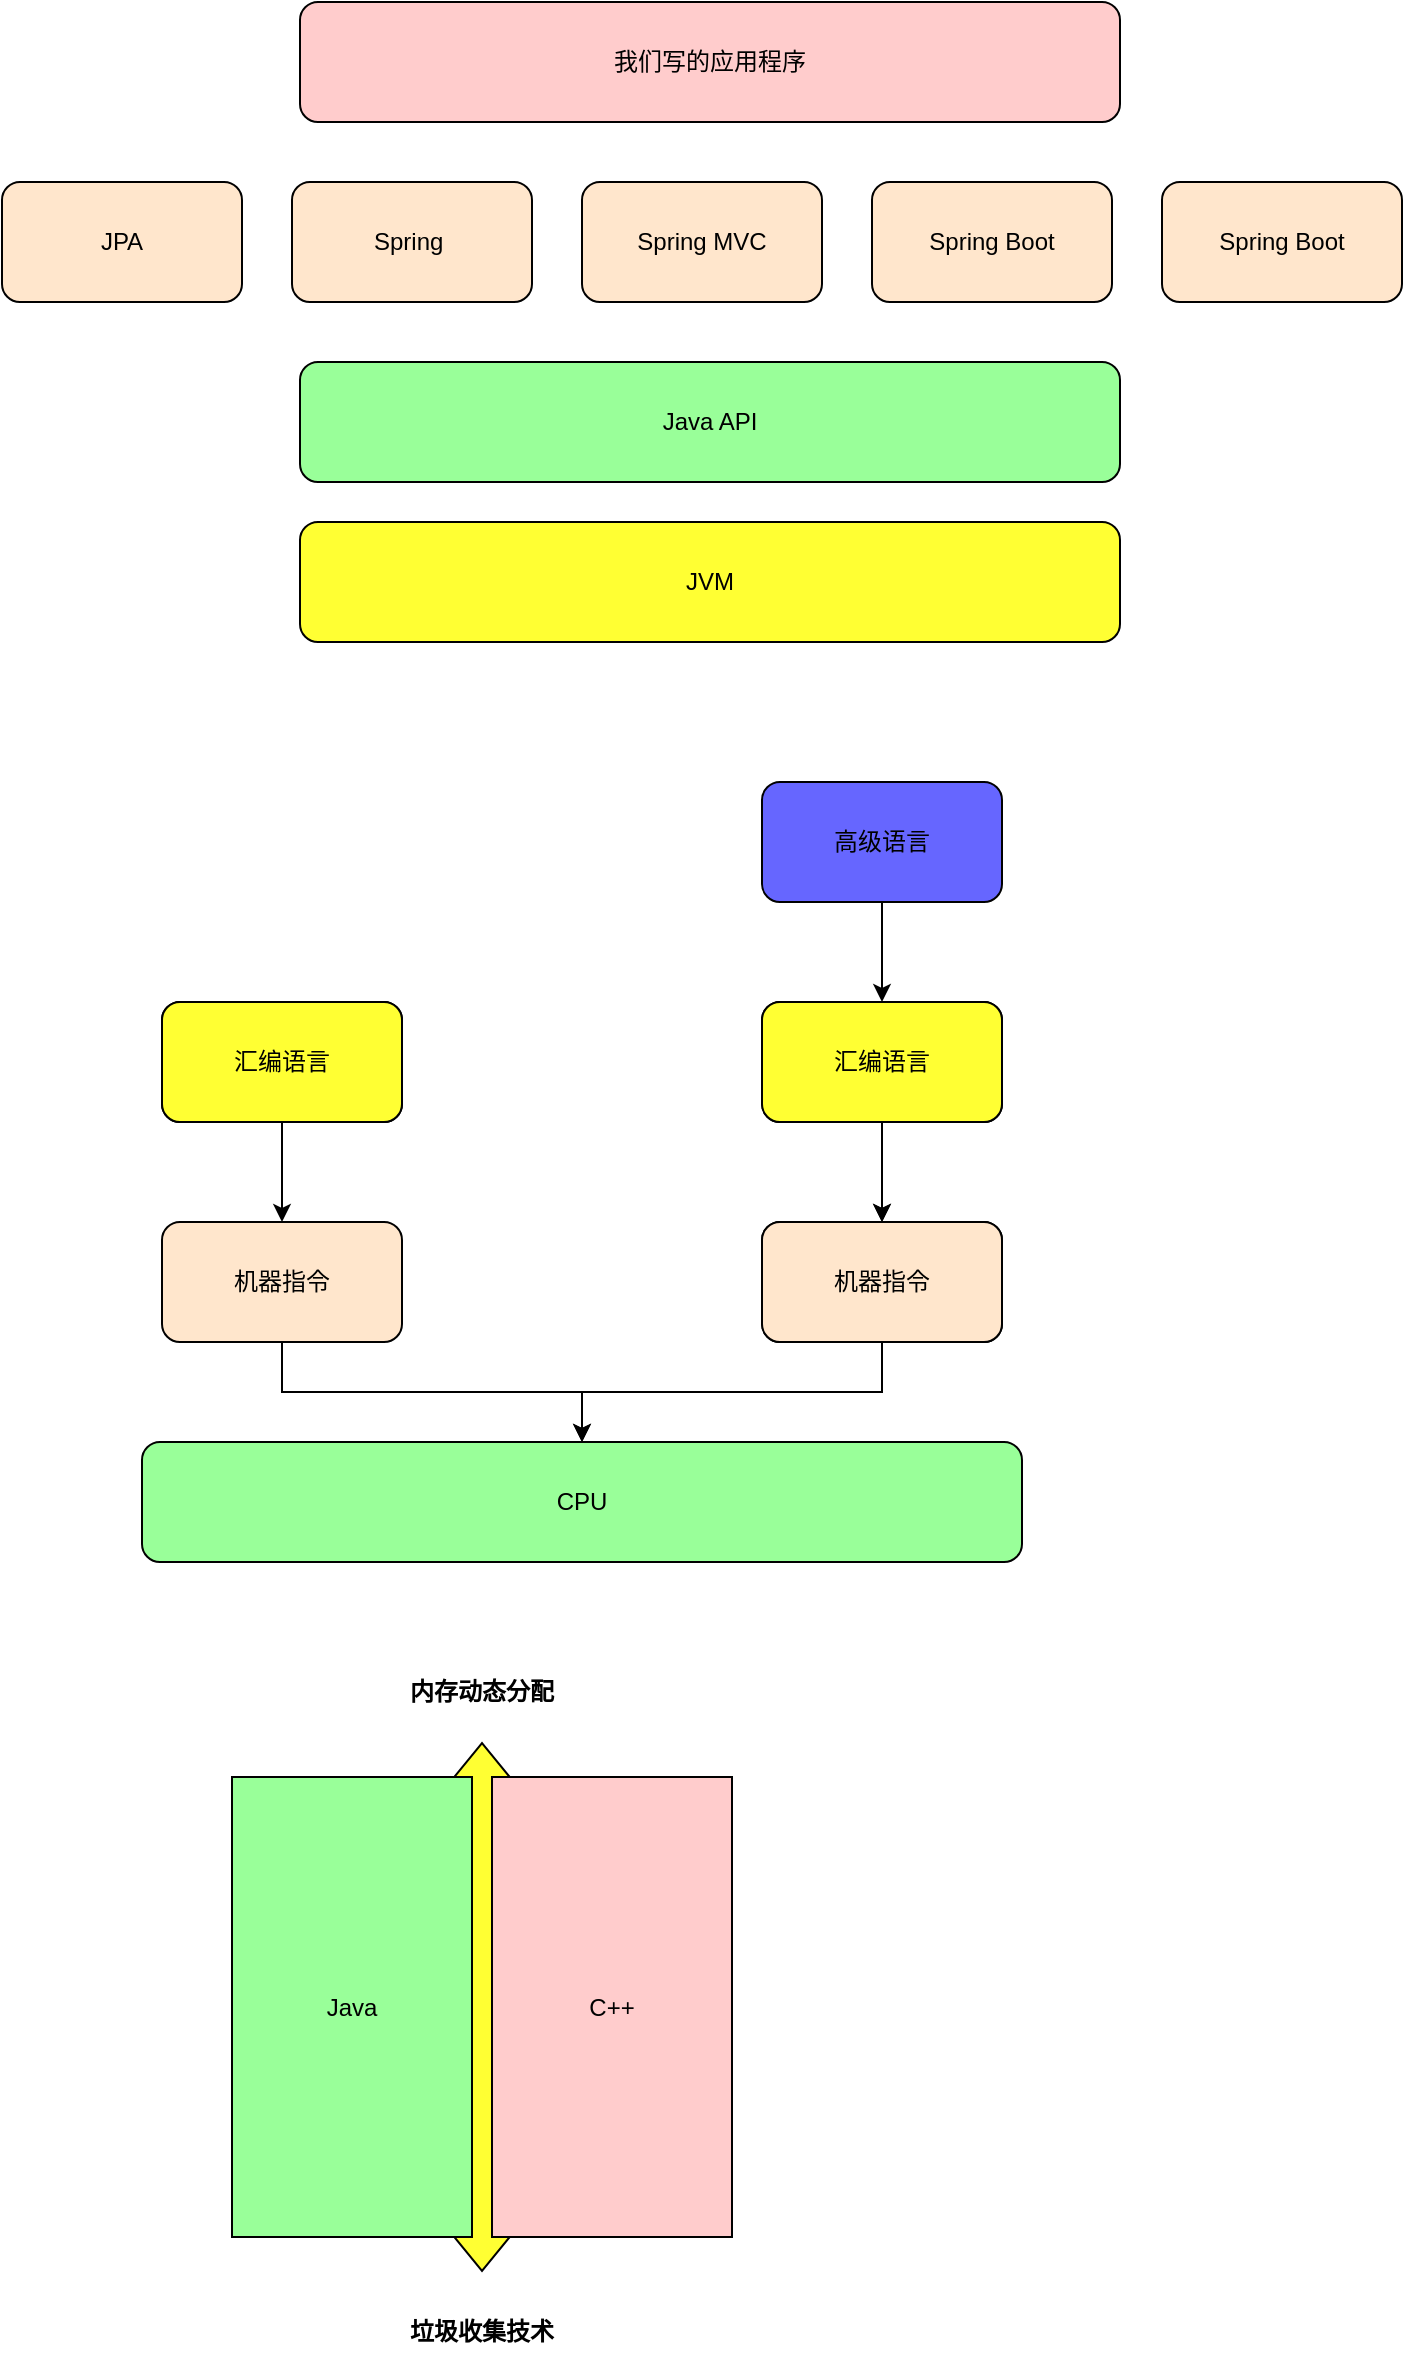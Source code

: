 <mxfile version="24.1.0" type="github">
  <diagram name="第 1 页" id="8We6739aZ9jbnipU2DYZ">
    <mxGraphModel dx="1140" dy="626" grid="1" gridSize="10" guides="1" tooltips="1" connect="1" arrows="1" fold="1" page="1" pageScale="1" pageWidth="827" pageHeight="1169" math="0" shadow="0">
      <root>
        <mxCell id="0" />
        <mxCell id="1" parent="0" />
        <mxCell id="rmrWq9PWjmespnfvRlGW-1" value="我们写的应用程序" style="rounded=1;whiteSpace=wrap;html=1;fillColor=#FFCCCC;" vertex="1" parent="1">
          <mxGeometry x="209" y="110" width="410" height="60" as="geometry" />
        </mxCell>
        <mxCell id="rmrWq9PWjmespnfvRlGW-3" value="Java API" style="rounded=1;whiteSpace=wrap;html=1;fillColor=#99FF99;" vertex="1" parent="1">
          <mxGeometry x="209" y="290" width="410" height="60" as="geometry" />
        </mxCell>
        <mxCell id="rmrWq9PWjmespnfvRlGW-4" value="JVM" style="rounded=1;whiteSpace=wrap;html=1;fillColor=#FFFF33;" vertex="1" parent="1">
          <mxGeometry x="209" y="370" width="410" height="60" as="geometry" />
        </mxCell>
        <mxCell id="rmrWq9PWjmespnfvRlGW-5" value="JPA" style="rounded=1;whiteSpace=wrap;html=1;fillColor=#FFE6CC;" vertex="1" parent="1">
          <mxGeometry x="60" y="200" width="120" height="60" as="geometry" />
        </mxCell>
        <mxCell id="rmrWq9PWjmespnfvRlGW-6" value="Spring&amp;nbsp;" style="rounded=1;whiteSpace=wrap;html=1;fillColor=#FFE6CC;" vertex="1" parent="1">
          <mxGeometry x="205" y="200" width="120" height="60" as="geometry" />
        </mxCell>
        <mxCell id="rmrWq9PWjmespnfvRlGW-7" value="Spring MVC" style="rounded=1;whiteSpace=wrap;html=1;fillColor=#FFE6CC;" vertex="1" parent="1">
          <mxGeometry x="350" y="200" width="120" height="60" as="geometry" />
        </mxCell>
        <mxCell id="rmrWq9PWjmespnfvRlGW-9" value="Spring B&lt;span style=&quot;background-color: initial;&quot;&gt;oot&lt;/span&gt;" style="rounded=1;whiteSpace=wrap;html=1;fillColor=#FFE6CC;" vertex="1" parent="1">
          <mxGeometry x="495" y="200" width="120" height="60" as="geometry" />
        </mxCell>
        <mxCell id="rmrWq9PWjmespnfvRlGW-10" value="Spring B&lt;span style=&quot;background-color: initial;&quot;&gt;oot&lt;/span&gt;" style="rounded=1;whiteSpace=wrap;html=1;fillColor=#FFE6CC;" vertex="1" parent="1">
          <mxGeometry x="640" y="200" width="120" height="60" as="geometry" />
        </mxCell>
        <mxCell id="rmrWq9PWjmespnfvRlGW-13" value="" style="edgeStyle=orthogonalEdgeStyle;rounded=0;orthogonalLoop=1;jettySize=auto;html=1;" edge="1" parent="1" source="rmrWq9PWjmespnfvRlGW-11" target="rmrWq9PWjmespnfvRlGW-12">
          <mxGeometry relative="1" as="geometry" />
        </mxCell>
        <mxCell id="rmrWq9PWjmespnfvRlGW-11" value="汇编语言" style="rounded=1;whiteSpace=wrap;html=1;fillColor=#FFFF33;" vertex="1" parent="1">
          <mxGeometry x="140" y="610" width="120" height="60" as="geometry" />
        </mxCell>
        <mxCell id="rmrWq9PWjmespnfvRlGW-38" style="edgeStyle=orthogonalEdgeStyle;rounded=0;orthogonalLoop=1;jettySize=auto;html=1;entryX=0.5;entryY=0;entryDx=0;entryDy=0;" edge="1" parent="1" source="rmrWq9PWjmespnfvRlGW-12" target="rmrWq9PWjmespnfvRlGW-23">
          <mxGeometry relative="1" as="geometry" />
        </mxCell>
        <mxCell id="rmrWq9PWjmespnfvRlGW-12" value="机器指令" style="rounded=1;whiteSpace=wrap;html=1;fillColor=#FFE6CC;" vertex="1" parent="1">
          <mxGeometry x="140" y="720" width="120" height="60" as="geometry" />
        </mxCell>
        <mxCell id="rmrWq9PWjmespnfvRlGW-23" value="CPU" style="rounded=1;whiteSpace=wrap;html=1;fillColor=#99FF99;" vertex="1" parent="1">
          <mxGeometry x="130" y="830" width="440" height="60" as="geometry" />
        </mxCell>
        <mxCell id="rmrWq9PWjmespnfvRlGW-25" value="汇编语言" style="rounded=1;whiteSpace=wrap;html=1;fillColor=#FFFF33;" vertex="1" parent="1">
          <mxGeometry x="140" y="610" width="120" height="60" as="geometry" />
        </mxCell>
        <mxCell id="rmrWq9PWjmespnfvRlGW-27" value="" style="edgeStyle=orthogonalEdgeStyle;rounded=0;orthogonalLoop=1;jettySize=auto;html=1;" edge="1" parent="1" source="rmrWq9PWjmespnfvRlGW-28" target="rmrWq9PWjmespnfvRlGW-29">
          <mxGeometry relative="1" as="geometry" />
        </mxCell>
        <mxCell id="rmrWq9PWjmespnfvRlGW-28" value="汇编语言" style="rounded=1;whiteSpace=wrap;html=1;fillColor=#FFFF33;" vertex="1" parent="1">
          <mxGeometry x="440" y="610" width="120" height="60" as="geometry" />
        </mxCell>
        <mxCell id="rmrWq9PWjmespnfvRlGW-29" value="机器指令" style="rounded=1;whiteSpace=wrap;html=1;fillColor=#FFE6CC;" vertex="1" parent="1">
          <mxGeometry x="440" y="720" width="120" height="60" as="geometry" />
        </mxCell>
        <mxCell id="rmrWq9PWjmespnfvRlGW-30" value="" style="edgeStyle=orthogonalEdgeStyle;rounded=0;orthogonalLoop=1;jettySize=auto;html=1;" edge="1" parent="1" source="rmrWq9PWjmespnfvRlGW-31" target="rmrWq9PWjmespnfvRlGW-32">
          <mxGeometry relative="1" as="geometry" />
        </mxCell>
        <mxCell id="rmrWq9PWjmespnfvRlGW-31" value="汇编语言" style="rounded=1;whiteSpace=wrap;html=1;fillColor=#FFFF33;" vertex="1" parent="1">
          <mxGeometry x="440" y="610" width="120" height="60" as="geometry" />
        </mxCell>
        <mxCell id="rmrWq9PWjmespnfvRlGW-35" style="edgeStyle=orthogonalEdgeStyle;rounded=0;orthogonalLoop=1;jettySize=auto;html=1;" edge="1" parent="1" source="rmrWq9PWjmespnfvRlGW-32" target="rmrWq9PWjmespnfvRlGW-23">
          <mxGeometry relative="1" as="geometry" />
        </mxCell>
        <mxCell id="rmrWq9PWjmespnfvRlGW-32" value="机器指令" style="rounded=1;whiteSpace=wrap;html=1;fillColor=#FFE6CC;" vertex="1" parent="1">
          <mxGeometry x="440" y="720" width="120" height="60" as="geometry" />
        </mxCell>
        <mxCell id="rmrWq9PWjmespnfvRlGW-34" value="" style="edgeStyle=orthogonalEdgeStyle;rounded=0;orthogonalLoop=1;jettySize=auto;html=1;" edge="1" parent="1" source="rmrWq9PWjmespnfvRlGW-33" target="rmrWq9PWjmespnfvRlGW-31">
          <mxGeometry relative="1" as="geometry" />
        </mxCell>
        <mxCell id="rmrWq9PWjmespnfvRlGW-33" value="高级语言" style="rounded=1;whiteSpace=wrap;html=1;fillColor=#6666FF;" vertex="1" parent="1">
          <mxGeometry x="440" y="500" width="120" height="60" as="geometry" />
        </mxCell>
        <mxCell id="rmrWq9PWjmespnfvRlGW-47" value="" style="shape=flexArrow;endArrow=classic;startArrow=classic;html=1;rounded=0;fillColor=#FFFF33;" edge="1" parent="1">
          <mxGeometry width="100" height="100" relative="1" as="geometry">
            <mxPoint x="300" y="980" as="sourcePoint" />
            <mxPoint x="300" y="1245" as="targetPoint" />
          </mxGeometry>
        </mxCell>
        <mxCell id="rmrWq9PWjmespnfvRlGW-48" value="Java" style="rounded=0;whiteSpace=wrap;html=1;fillColor=#99FF99;" vertex="1" parent="1">
          <mxGeometry x="175" y="997.5" width="120" height="230" as="geometry" />
        </mxCell>
        <mxCell id="rmrWq9PWjmespnfvRlGW-49" value="C++" style="rounded=0;whiteSpace=wrap;html=1;fillColor=#FFCCCC;" vertex="1" parent="1">
          <mxGeometry x="305" y="997.5" width="120" height="230" as="geometry" />
        </mxCell>
        <mxCell id="rmrWq9PWjmespnfvRlGW-51" value="&lt;b&gt;内存动态分配&lt;/b&gt;" style="text;strokeColor=none;align=center;fillColor=none;html=1;verticalAlign=middle;whiteSpace=wrap;rounded=0;" vertex="1" parent="1">
          <mxGeometry x="250" y="940" width="100" height="30" as="geometry" />
        </mxCell>
        <mxCell id="rmrWq9PWjmespnfvRlGW-52" value="&lt;b&gt;垃圾收集技术&lt;/b&gt;" style="text;strokeColor=none;align=center;fillColor=none;html=1;verticalAlign=middle;whiteSpace=wrap;rounded=0;" vertex="1" parent="1">
          <mxGeometry x="250" y="1260" width="100" height="30" as="geometry" />
        </mxCell>
      </root>
    </mxGraphModel>
  </diagram>
</mxfile>
